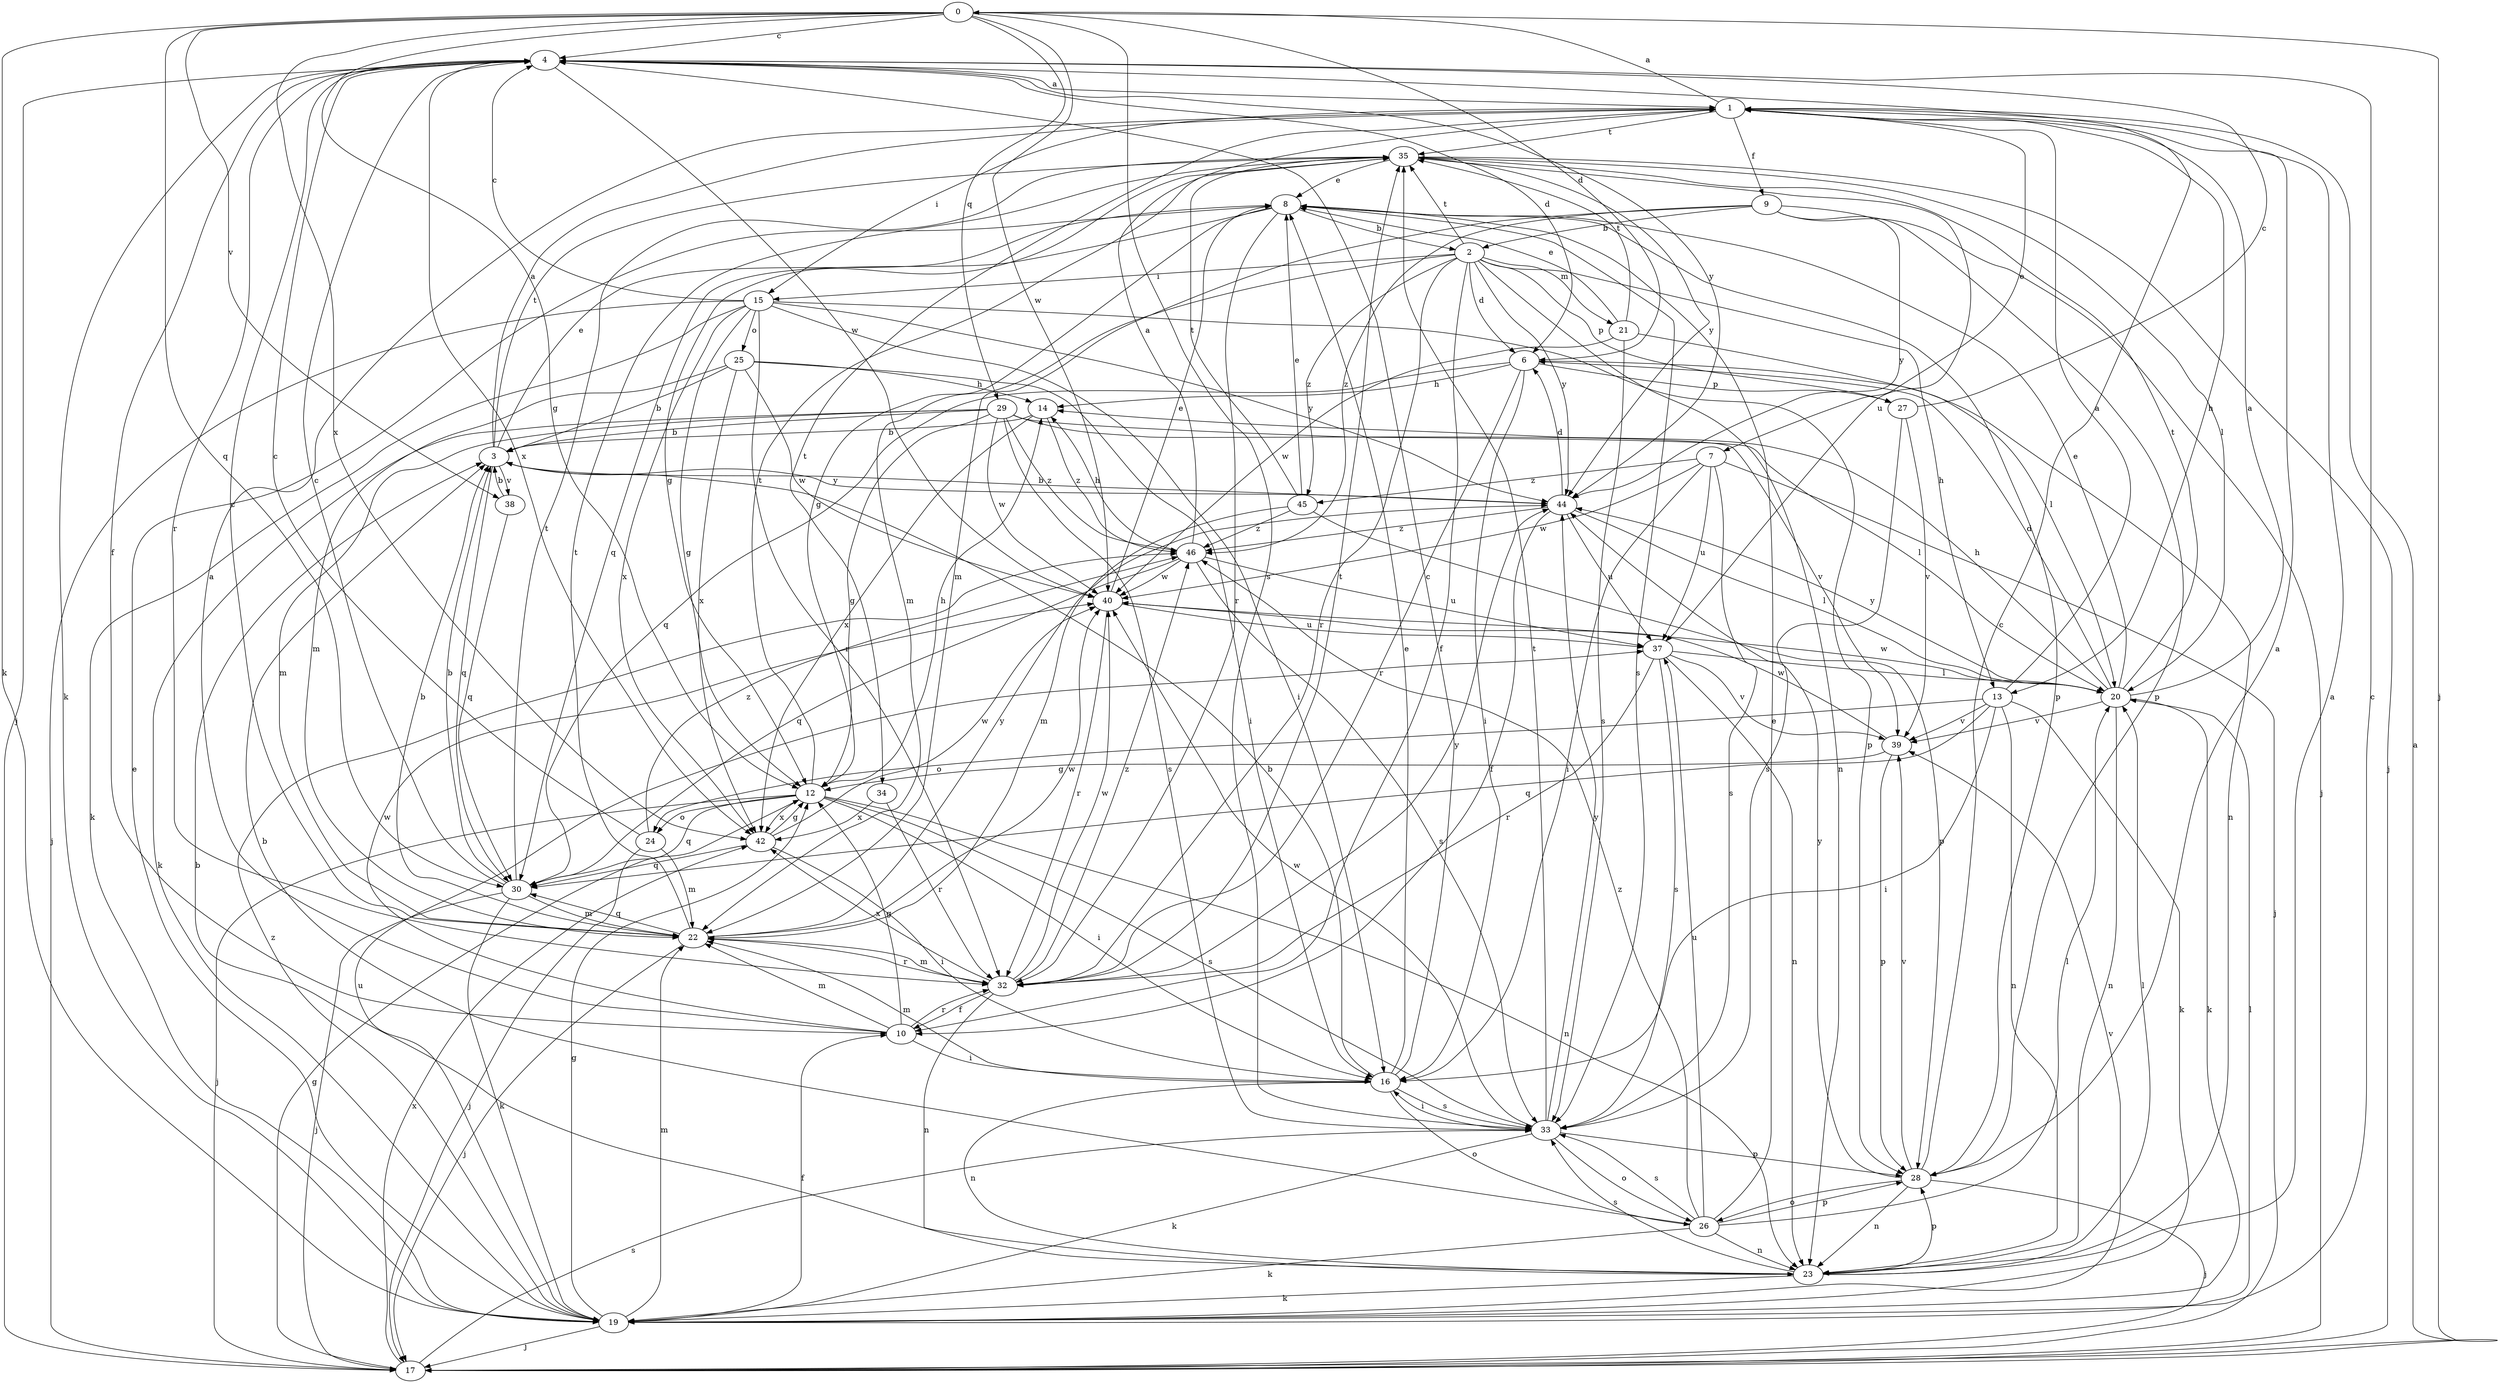 strict digraph  {
0;
1;
2;
3;
4;
6;
7;
8;
9;
10;
12;
13;
14;
15;
16;
17;
19;
20;
21;
22;
23;
24;
25;
26;
27;
28;
29;
30;
32;
33;
34;
35;
37;
38;
39;
40;
42;
44;
45;
46;
0 -> 4  [label=c];
0 -> 6  [label=d];
0 -> 12  [label=g];
0 -> 17  [label=j];
0 -> 19  [label=k];
0 -> 29  [label=q];
0 -> 30  [label=q];
0 -> 33  [label=s];
0 -> 38  [label=v];
0 -> 40  [label=w];
0 -> 42  [label=x];
1 -> 0  [label=a];
1 -> 7  [label=e];
1 -> 9  [label=f];
1 -> 13  [label=h];
1 -> 15  [label=i];
1 -> 34  [label=t];
1 -> 35  [label=t];
2 -> 6  [label=d];
2 -> 10  [label=f];
2 -> 13  [label=h];
2 -> 15  [label=i];
2 -> 21  [label=m];
2 -> 22  [label=m];
2 -> 23  [label=n];
2 -> 27  [label=p];
2 -> 32  [label=r];
2 -> 35  [label=t];
2 -> 44  [label=y];
2 -> 45  [label=z];
3 -> 1  [label=a];
3 -> 8  [label=e];
3 -> 30  [label=q];
3 -> 35  [label=t];
3 -> 38  [label=v];
3 -> 44  [label=y];
4 -> 1  [label=a];
4 -> 6  [label=d];
4 -> 10  [label=f];
4 -> 17  [label=j];
4 -> 19  [label=k];
4 -> 32  [label=r];
4 -> 40  [label=w];
4 -> 42  [label=x];
4 -> 44  [label=y];
6 -> 14  [label=h];
6 -> 16  [label=i];
6 -> 23  [label=n];
6 -> 27  [label=p];
6 -> 30  [label=q];
6 -> 32  [label=r];
7 -> 16  [label=i];
7 -> 17  [label=j];
7 -> 33  [label=s];
7 -> 37  [label=u];
7 -> 40  [label=w];
7 -> 45  [label=z];
8 -> 2  [label=b];
8 -> 12  [label=g];
8 -> 28  [label=p];
8 -> 30  [label=q];
8 -> 32  [label=r];
8 -> 33  [label=s];
9 -> 2  [label=b];
9 -> 17  [label=j];
9 -> 22  [label=m];
9 -> 28  [label=p];
9 -> 44  [label=y];
9 -> 46  [label=z];
10 -> 1  [label=a];
10 -> 12  [label=g];
10 -> 16  [label=i];
10 -> 22  [label=m];
10 -> 32  [label=r];
10 -> 40  [label=w];
12 -> 14  [label=h];
12 -> 16  [label=i];
12 -> 17  [label=j];
12 -> 23  [label=n];
12 -> 24  [label=o];
12 -> 30  [label=q];
12 -> 33  [label=s];
12 -> 35  [label=t];
12 -> 42  [label=x];
13 -> 1  [label=a];
13 -> 16  [label=i];
13 -> 19  [label=k];
13 -> 23  [label=n];
13 -> 24  [label=o];
13 -> 30  [label=q];
13 -> 39  [label=v];
14 -> 3  [label=b];
14 -> 42  [label=x];
14 -> 46  [label=z];
15 -> 4  [label=c];
15 -> 12  [label=g];
15 -> 16  [label=i];
15 -> 17  [label=j];
15 -> 19  [label=k];
15 -> 25  [label=o];
15 -> 28  [label=p];
15 -> 32  [label=r];
15 -> 42  [label=x];
15 -> 44  [label=y];
16 -> 3  [label=b];
16 -> 4  [label=c];
16 -> 8  [label=e];
16 -> 22  [label=m];
16 -> 23  [label=n];
16 -> 26  [label=o];
16 -> 33  [label=s];
17 -> 1  [label=a];
17 -> 12  [label=g];
17 -> 33  [label=s];
17 -> 42  [label=x];
19 -> 4  [label=c];
19 -> 8  [label=e];
19 -> 10  [label=f];
19 -> 12  [label=g];
19 -> 17  [label=j];
19 -> 20  [label=l];
19 -> 22  [label=m];
19 -> 37  [label=u];
19 -> 39  [label=v];
19 -> 46  [label=z];
20 -> 1  [label=a];
20 -> 6  [label=d];
20 -> 8  [label=e];
20 -> 14  [label=h];
20 -> 19  [label=k];
20 -> 23  [label=n];
20 -> 35  [label=t];
20 -> 39  [label=v];
20 -> 40  [label=w];
20 -> 44  [label=y];
21 -> 8  [label=e];
21 -> 20  [label=l];
21 -> 33  [label=s];
21 -> 35  [label=t];
21 -> 40  [label=w];
22 -> 3  [label=b];
22 -> 4  [label=c];
22 -> 17  [label=j];
22 -> 30  [label=q];
22 -> 32  [label=r];
22 -> 35  [label=t];
22 -> 40  [label=w];
22 -> 44  [label=y];
23 -> 1  [label=a];
23 -> 3  [label=b];
23 -> 19  [label=k];
23 -> 20  [label=l];
23 -> 28  [label=p];
23 -> 33  [label=s];
24 -> 4  [label=c];
24 -> 17  [label=j];
24 -> 22  [label=m];
24 -> 46  [label=z];
25 -> 3  [label=b];
25 -> 14  [label=h];
25 -> 16  [label=i];
25 -> 22  [label=m];
25 -> 40  [label=w];
25 -> 42  [label=x];
26 -> 3  [label=b];
26 -> 8  [label=e];
26 -> 19  [label=k];
26 -> 20  [label=l];
26 -> 23  [label=n];
26 -> 28  [label=p];
26 -> 33  [label=s];
26 -> 37  [label=u];
26 -> 46  [label=z];
27 -> 4  [label=c];
27 -> 33  [label=s];
27 -> 39  [label=v];
28 -> 1  [label=a];
28 -> 4  [label=c];
28 -> 17  [label=j];
28 -> 23  [label=n];
28 -> 26  [label=o];
28 -> 39  [label=v];
28 -> 44  [label=y];
29 -> 3  [label=b];
29 -> 12  [label=g];
29 -> 19  [label=k];
29 -> 20  [label=l];
29 -> 22  [label=m];
29 -> 33  [label=s];
29 -> 39  [label=v];
29 -> 40  [label=w];
29 -> 46  [label=z];
30 -> 3  [label=b];
30 -> 4  [label=c];
30 -> 17  [label=j];
30 -> 19  [label=k];
30 -> 22  [label=m];
30 -> 35  [label=t];
32 -> 10  [label=f];
32 -> 22  [label=m];
32 -> 23  [label=n];
32 -> 35  [label=t];
32 -> 40  [label=w];
32 -> 42  [label=x];
32 -> 44  [label=y];
32 -> 46  [label=z];
33 -> 16  [label=i];
33 -> 19  [label=k];
33 -> 26  [label=o];
33 -> 28  [label=p];
33 -> 35  [label=t];
33 -> 40  [label=w];
33 -> 44  [label=y];
34 -> 32  [label=r];
34 -> 42  [label=x];
35 -> 8  [label=e];
35 -> 12  [label=g];
35 -> 17  [label=j];
35 -> 20  [label=l];
35 -> 37  [label=u];
35 -> 44  [label=y];
37 -> 20  [label=l];
37 -> 23  [label=n];
37 -> 32  [label=r];
37 -> 33  [label=s];
37 -> 39  [label=v];
38 -> 3  [label=b];
38 -> 30  [label=q];
39 -> 12  [label=g];
39 -> 28  [label=p];
39 -> 40  [label=w];
40 -> 8  [label=e];
40 -> 32  [label=r];
40 -> 37  [label=u];
42 -> 12  [label=g];
42 -> 16  [label=i];
42 -> 30  [label=q];
42 -> 40  [label=w];
44 -> 3  [label=b];
44 -> 6  [label=d];
44 -> 10  [label=f];
44 -> 20  [label=l];
44 -> 37  [label=u];
44 -> 46  [label=z];
45 -> 8  [label=e];
45 -> 22  [label=m];
45 -> 28  [label=p];
45 -> 35  [label=t];
45 -> 46  [label=z];
46 -> 1  [label=a];
46 -> 14  [label=h];
46 -> 30  [label=q];
46 -> 33  [label=s];
46 -> 37  [label=u];
46 -> 40  [label=w];
}
